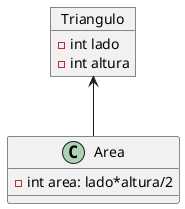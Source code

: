 @startuml
object Triangulo{
    -int lado
    -int altura
}
Triangulo <-- Area
object Area{
    -int area: lado*altura/2
}
@enduml
